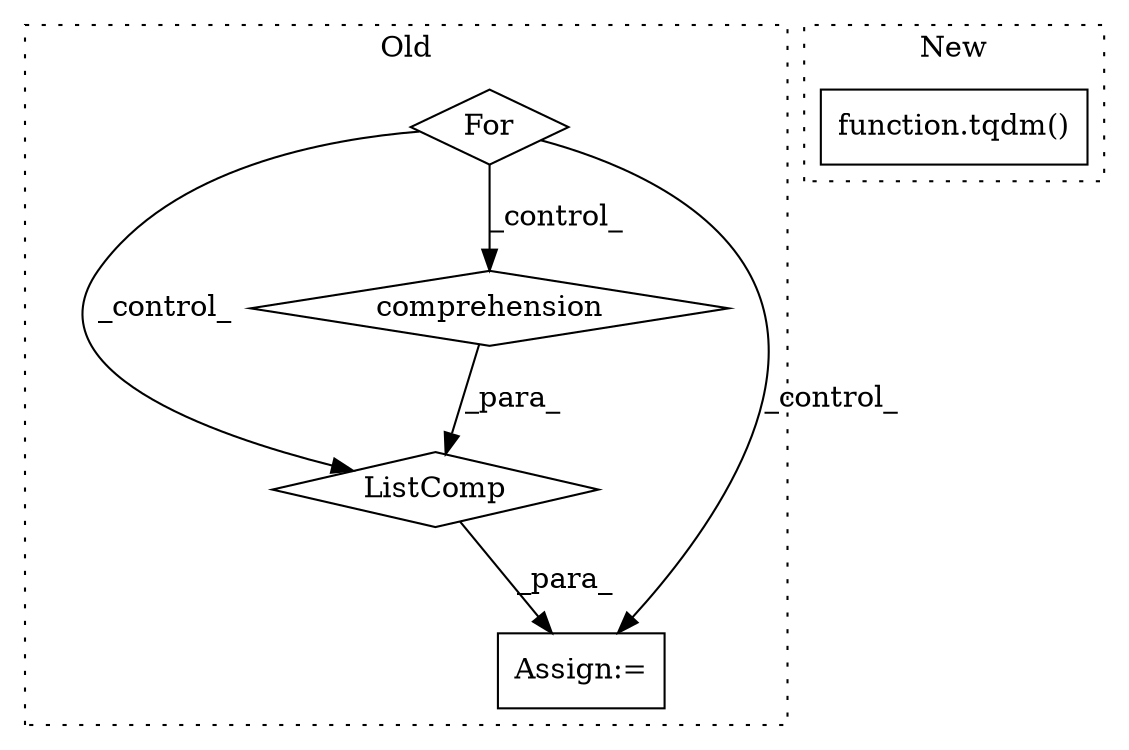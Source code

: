 digraph G {
subgraph cluster0 {
1 [label="ListComp" a="106" s="817" l="51" shape="diamond"];
3 [label="comprehension" a="45" s="820" l="3" shape="diamond"];
4 [label="Assign:=" a="68" s="814" l="3" shape="box"];
5 [label="For" a="107" s="260,280" l="4,10" shape="diamond"];
label = "Old";
style="dotted";
}
subgraph cluster1 {
2 [label="function.tqdm()" a="75" s="1558,1618" l="5,1" shape="box"];
label = "New";
style="dotted";
}
1 -> 4 [label="_para_"];
3 -> 1 [label="_para_"];
5 -> 4 [label="_control_"];
5 -> 3 [label="_control_"];
5 -> 1 [label="_control_"];
}